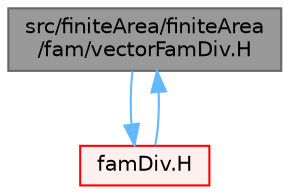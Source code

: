 digraph "src/finiteArea/finiteArea/fam/vectorFamDiv.H"
{
 // LATEX_PDF_SIZE
  bgcolor="transparent";
  edge [fontname=Helvetica,fontsize=10,labelfontname=Helvetica,labelfontsize=10];
  node [fontname=Helvetica,fontsize=10,shape=box,height=0.2,width=0.4];
  Node1 [id="Node000001",label="src/finiteArea/finiteArea\l/fam/vectorFamDiv.H",height=0.2,width=0.4,color="gray40", fillcolor="grey60", style="filled", fontcolor="black",tooltip="Specialisation of fam div for a flux."];
  Node1 -> Node2 [id="edge1_Node000001_Node000002",color="steelblue1",style="solid",tooltip=" "];
  Node2 [id="Node000002",label="famDiv.H",height=0.2,width=0.4,color="red", fillcolor="#FFF0F0", style="filled",URL="$famDiv_8H.html",tooltip="Calculate the matrix for the divergence of the given field and flux."];
  Node2 -> Node1 [id="edge2_Node000002_Node000001",color="steelblue1",style="solid",tooltip=" "];
}
